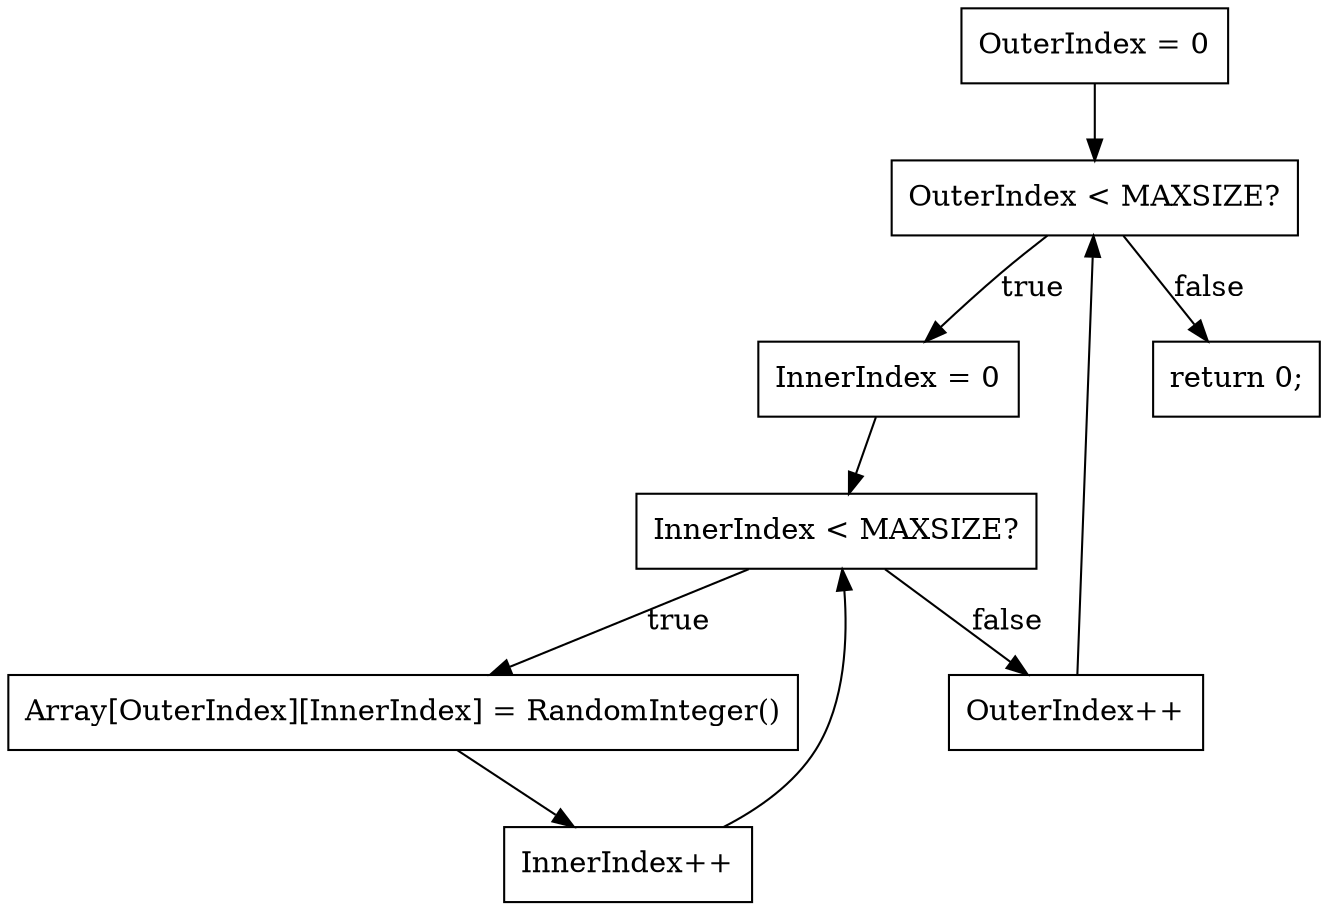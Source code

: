digraph Initialize_CFG {
    node [shape=box];
    N1 [label="OuterIndex = 0"];
    N2 [label="OuterIndex < MAXSIZE?"];
    N3 [label="InnerIndex = 0"];
    N4 [label="InnerIndex < MAXSIZE?"];
    N5 [label="Array[OuterIndex][InnerIndex] = RandomInteger()"];
    N6 [label="InnerIndex++"];
    N7 [label="OuterIndex++"];
    N8 [label="return 0;"];
    N1 -> N2;
    N2 -> N3 [label="true"];
    N2 -> N8 [label="false"];
    N3 -> N4;
    N4 -> N5 [label="true"];
    N4 -> N7 [label="false"];
    N5 -> N6 -> N4;
    N7 -> N2;
}